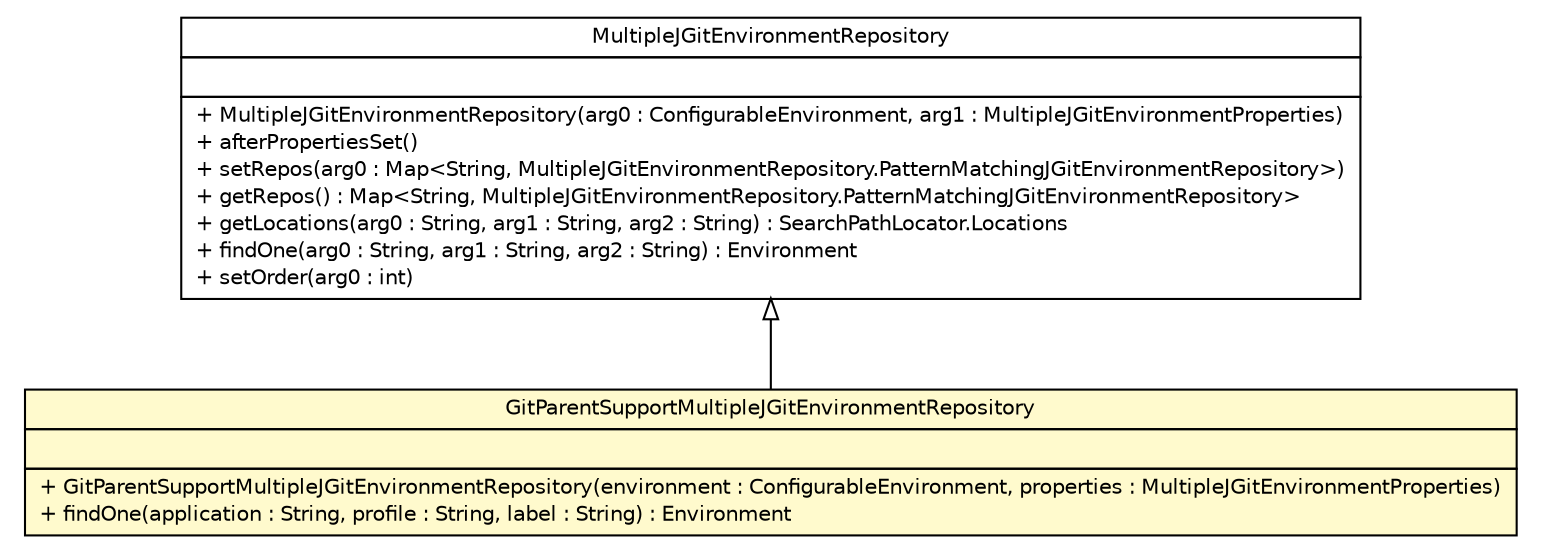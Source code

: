 #!/usr/local/bin/dot
#
# Class diagram 
# Generated by UMLGraph version R5_6-24-gf6e263 (http://www.umlgraph.org/)
#

digraph G {
	edge [fontname="Helvetica",fontsize=10,labelfontname="Helvetica",labelfontsize=10];
	node [fontname="Helvetica",fontsize=10,shape=plaintext];
	nodesep=0.25;
	ranksep=0.5;
	// cn.home1.cloud.config.server.environment.GitParentSupportMultipleJGitEnvironmentRepository
	c298 [label=<<table title="cn.home1.cloud.config.server.environment.GitParentSupportMultipleJGitEnvironmentRepository" border="0" cellborder="1" cellspacing="0" cellpadding="2" port="p" bgcolor="lemonChiffon" href="./GitParentSupportMultipleJGitEnvironmentRepository.html">
		<tr><td><table border="0" cellspacing="0" cellpadding="1">
<tr><td align="center" balign="center"> GitParentSupportMultipleJGitEnvironmentRepository </td></tr>
		</table></td></tr>
		<tr><td><table border="0" cellspacing="0" cellpadding="1">
<tr><td align="left" balign="left">  </td></tr>
		</table></td></tr>
		<tr><td><table border="0" cellspacing="0" cellpadding="1">
<tr><td align="left" balign="left"> + GitParentSupportMultipleJGitEnvironmentRepository(environment : ConfigurableEnvironment, properties : MultipleJGitEnvironmentProperties) </td></tr>
<tr><td align="left" balign="left"> + findOne(application : String, profile : String, label : String) : Environment </td></tr>
		</table></td></tr>
		</table>>, URL="./GitParentSupportMultipleJGitEnvironmentRepository.html", fontname="Helvetica", fontcolor="black", fontsize=10.0];
	//cn.home1.cloud.config.server.environment.GitParentSupportMultipleJGitEnvironmentRepository extends org.springframework.cloud.config.server.environment.MultipleJGitEnvironmentRepository
	c311:p -> c298:p [dir=back,arrowtail=empty];
	// org.springframework.cloud.config.server.environment.MultipleJGitEnvironmentRepository
	c311 [label=<<table title="org.springframework.cloud.config.server.environment.MultipleJGitEnvironmentRepository" border="0" cellborder="1" cellspacing="0" cellpadding="2" port="p" href="http://java.sun.com/j2se/1.4.2/docs/api/org/springframework/cloud/config/server/environment/MultipleJGitEnvironmentRepository.html">
		<tr><td><table border="0" cellspacing="0" cellpadding="1">
<tr><td align="center" balign="center"> MultipleJGitEnvironmentRepository </td></tr>
		</table></td></tr>
		<tr><td><table border="0" cellspacing="0" cellpadding="1">
<tr><td align="left" balign="left">  </td></tr>
		</table></td></tr>
		<tr><td><table border="0" cellspacing="0" cellpadding="1">
<tr><td align="left" balign="left"> + MultipleJGitEnvironmentRepository(arg0 : ConfigurableEnvironment, arg1 : MultipleJGitEnvironmentProperties) </td></tr>
<tr><td align="left" balign="left"> + afterPropertiesSet() </td></tr>
<tr><td align="left" balign="left"> + setRepos(arg0 : Map&lt;String, MultipleJGitEnvironmentRepository.PatternMatchingJGitEnvironmentRepository&gt;) </td></tr>
<tr><td align="left" balign="left"> + getRepos() : Map&lt;String, MultipleJGitEnvironmentRepository.PatternMatchingJGitEnvironmentRepository&gt; </td></tr>
<tr><td align="left" balign="left"> + getLocations(arg0 : String, arg1 : String, arg2 : String) : SearchPathLocator.Locations </td></tr>
<tr><td align="left" balign="left"> + findOne(arg0 : String, arg1 : String, arg2 : String) : Environment </td></tr>
<tr><td align="left" balign="left"> + setOrder(arg0 : int) </td></tr>
		</table></td></tr>
		</table>>, URL="http://java.sun.com/j2se/1.4.2/docs/api/org/springframework/cloud/config/server/environment/MultipleJGitEnvironmentRepository.html", fontname="Helvetica", fontcolor="black", fontsize=10.0];
}

